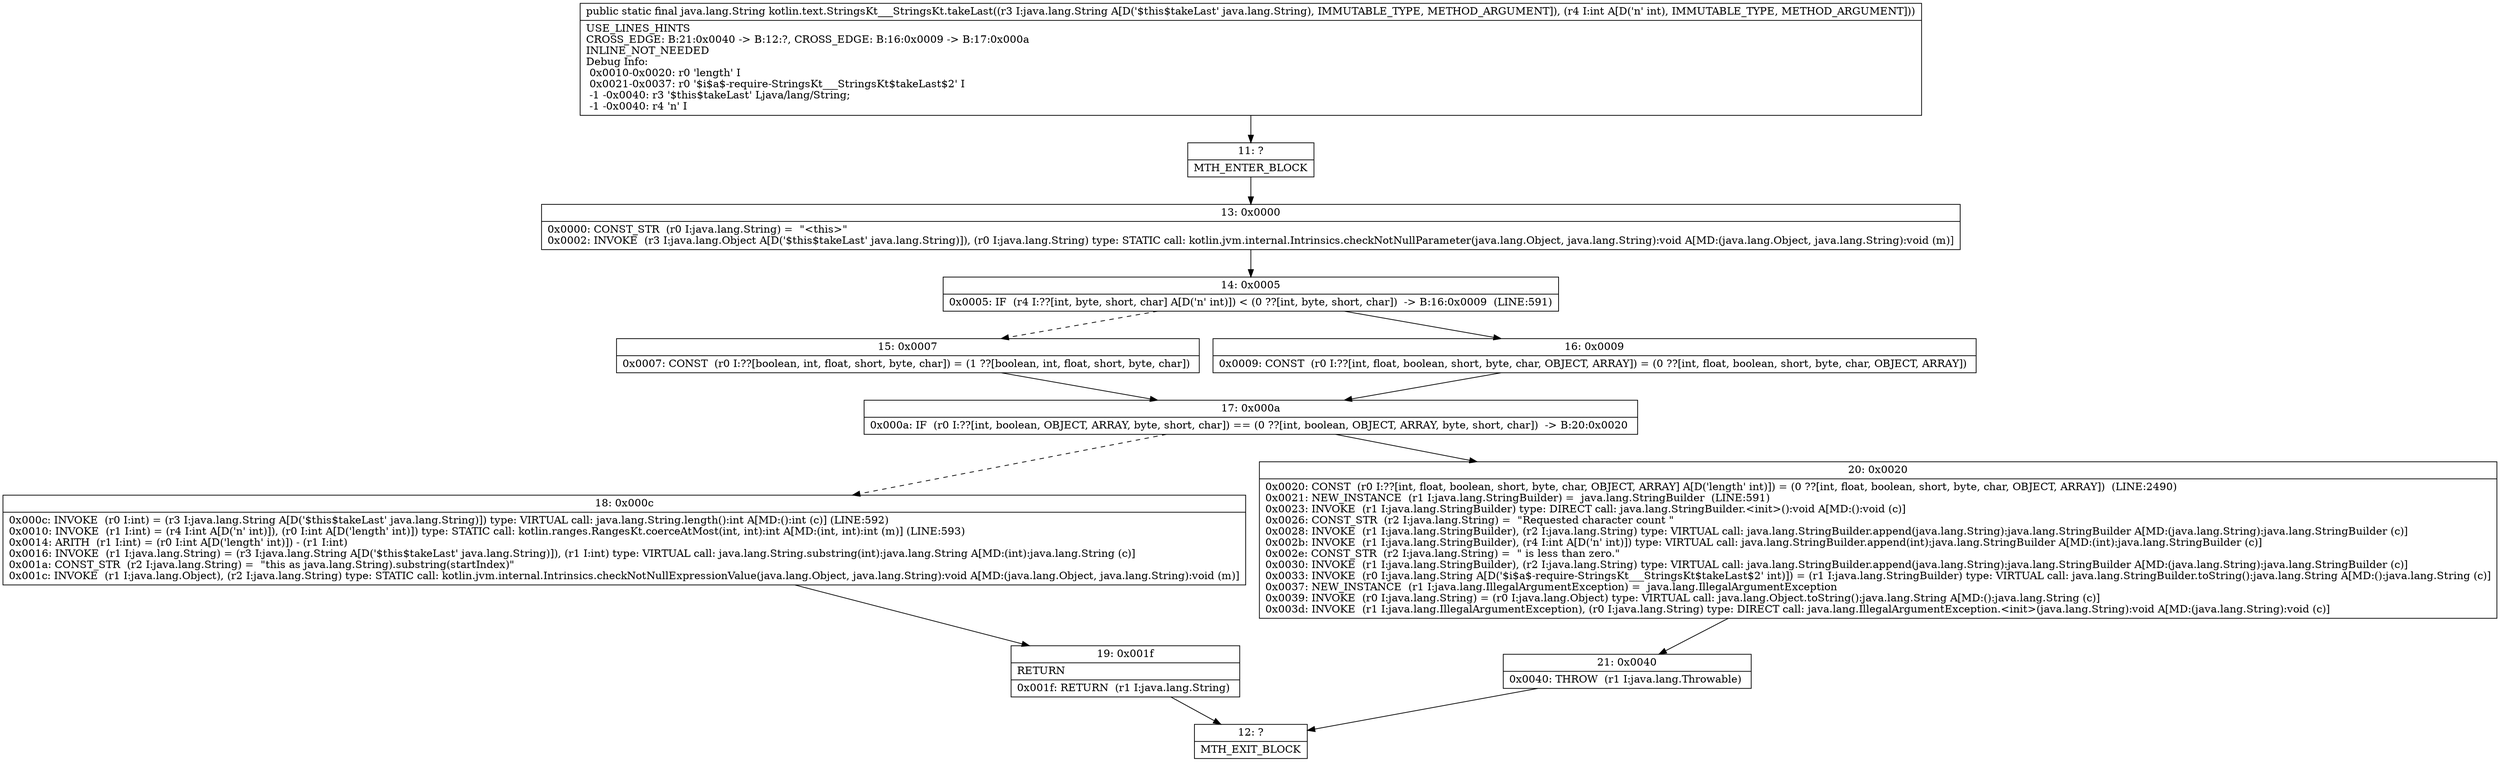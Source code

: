 digraph "CFG forkotlin.text.StringsKt___StringsKt.takeLast(Ljava\/lang\/String;I)Ljava\/lang\/String;" {
Node_11 [shape=record,label="{11\:\ ?|MTH_ENTER_BLOCK\l}"];
Node_13 [shape=record,label="{13\:\ 0x0000|0x0000: CONST_STR  (r0 I:java.lang.String) =  \"\<this\>\" \l0x0002: INVOKE  (r3 I:java.lang.Object A[D('$this$takeLast' java.lang.String)]), (r0 I:java.lang.String) type: STATIC call: kotlin.jvm.internal.Intrinsics.checkNotNullParameter(java.lang.Object, java.lang.String):void A[MD:(java.lang.Object, java.lang.String):void (m)]\l}"];
Node_14 [shape=record,label="{14\:\ 0x0005|0x0005: IF  (r4 I:??[int, byte, short, char] A[D('n' int)]) \< (0 ??[int, byte, short, char])  \-\> B:16:0x0009  (LINE:591)\l}"];
Node_15 [shape=record,label="{15\:\ 0x0007|0x0007: CONST  (r0 I:??[boolean, int, float, short, byte, char]) = (1 ??[boolean, int, float, short, byte, char]) \l}"];
Node_17 [shape=record,label="{17\:\ 0x000a|0x000a: IF  (r0 I:??[int, boolean, OBJECT, ARRAY, byte, short, char]) == (0 ??[int, boolean, OBJECT, ARRAY, byte, short, char])  \-\> B:20:0x0020 \l}"];
Node_18 [shape=record,label="{18\:\ 0x000c|0x000c: INVOKE  (r0 I:int) = (r3 I:java.lang.String A[D('$this$takeLast' java.lang.String)]) type: VIRTUAL call: java.lang.String.length():int A[MD:():int (c)] (LINE:592)\l0x0010: INVOKE  (r1 I:int) = (r4 I:int A[D('n' int)]), (r0 I:int A[D('length' int)]) type: STATIC call: kotlin.ranges.RangesKt.coerceAtMost(int, int):int A[MD:(int, int):int (m)] (LINE:593)\l0x0014: ARITH  (r1 I:int) = (r0 I:int A[D('length' int)]) \- (r1 I:int) \l0x0016: INVOKE  (r1 I:java.lang.String) = (r3 I:java.lang.String A[D('$this$takeLast' java.lang.String)]), (r1 I:int) type: VIRTUAL call: java.lang.String.substring(int):java.lang.String A[MD:(int):java.lang.String (c)]\l0x001a: CONST_STR  (r2 I:java.lang.String) =  \"this as java.lang.String).substring(startIndex)\" \l0x001c: INVOKE  (r1 I:java.lang.Object), (r2 I:java.lang.String) type: STATIC call: kotlin.jvm.internal.Intrinsics.checkNotNullExpressionValue(java.lang.Object, java.lang.String):void A[MD:(java.lang.Object, java.lang.String):void (m)]\l}"];
Node_19 [shape=record,label="{19\:\ 0x001f|RETURN\l|0x001f: RETURN  (r1 I:java.lang.String) \l}"];
Node_12 [shape=record,label="{12\:\ ?|MTH_EXIT_BLOCK\l}"];
Node_20 [shape=record,label="{20\:\ 0x0020|0x0020: CONST  (r0 I:??[int, float, boolean, short, byte, char, OBJECT, ARRAY] A[D('length' int)]) = (0 ??[int, float, boolean, short, byte, char, OBJECT, ARRAY])  (LINE:2490)\l0x0021: NEW_INSTANCE  (r1 I:java.lang.StringBuilder) =  java.lang.StringBuilder  (LINE:591)\l0x0023: INVOKE  (r1 I:java.lang.StringBuilder) type: DIRECT call: java.lang.StringBuilder.\<init\>():void A[MD:():void (c)]\l0x0026: CONST_STR  (r2 I:java.lang.String) =  \"Requested character count \" \l0x0028: INVOKE  (r1 I:java.lang.StringBuilder), (r2 I:java.lang.String) type: VIRTUAL call: java.lang.StringBuilder.append(java.lang.String):java.lang.StringBuilder A[MD:(java.lang.String):java.lang.StringBuilder (c)]\l0x002b: INVOKE  (r1 I:java.lang.StringBuilder), (r4 I:int A[D('n' int)]) type: VIRTUAL call: java.lang.StringBuilder.append(int):java.lang.StringBuilder A[MD:(int):java.lang.StringBuilder (c)]\l0x002e: CONST_STR  (r2 I:java.lang.String) =  \" is less than zero.\" \l0x0030: INVOKE  (r1 I:java.lang.StringBuilder), (r2 I:java.lang.String) type: VIRTUAL call: java.lang.StringBuilder.append(java.lang.String):java.lang.StringBuilder A[MD:(java.lang.String):java.lang.StringBuilder (c)]\l0x0033: INVOKE  (r0 I:java.lang.String A[D('$i$a$\-require\-StringsKt___StringsKt$takeLast$2' int)]) = (r1 I:java.lang.StringBuilder) type: VIRTUAL call: java.lang.StringBuilder.toString():java.lang.String A[MD:():java.lang.String (c)]\l0x0037: NEW_INSTANCE  (r1 I:java.lang.IllegalArgumentException) =  java.lang.IllegalArgumentException \l0x0039: INVOKE  (r0 I:java.lang.String) = (r0 I:java.lang.Object) type: VIRTUAL call: java.lang.Object.toString():java.lang.String A[MD:():java.lang.String (c)]\l0x003d: INVOKE  (r1 I:java.lang.IllegalArgumentException), (r0 I:java.lang.String) type: DIRECT call: java.lang.IllegalArgumentException.\<init\>(java.lang.String):void A[MD:(java.lang.String):void (c)]\l}"];
Node_21 [shape=record,label="{21\:\ 0x0040|0x0040: THROW  (r1 I:java.lang.Throwable) \l}"];
Node_16 [shape=record,label="{16\:\ 0x0009|0x0009: CONST  (r0 I:??[int, float, boolean, short, byte, char, OBJECT, ARRAY]) = (0 ??[int, float, boolean, short, byte, char, OBJECT, ARRAY]) \l}"];
MethodNode[shape=record,label="{public static final java.lang.String kotlin.text.StringsKt___StringsKt.takeLast((r3 I:java.lang.String A[D('$this$takeLast' java.lang.String), IMMUTABLE_TYPE, METHOD_ARGUMENT]), (r4 I:int A[D('n' int), IMMUTABLE_TYPE, METHOD_ARGUMENT]))  | USE_LINES_HINTS\lCROSS_EDGE: B:21:0x0040 \-\> B:12:?, CROSS_EDGE: B:16:0x0009 \-\> B:17:0x000a\lINLINE_NOT_NEEDED\lDebug Info:\l  0x0010\-0x0020: r0 'length' I\l  0x0021\-0x0037: r0 '$i$a$\-require\-StringsKt___StringsKt$takeLast$2' I\l  \-1 \-0x0040: r3 '$this$takeLast' Ljava\/lang\/String;\l  \-1 \-0x0040: r4 'n' I\l}"];
MethodNode -> Node_11;Node_11 -> Node_13;
Node_13 -> Node_14;
Node_14 -> Node_15[style=dashed];
Node_14 -> Node_16;
Node_15 -> Node_17;
Node_17 -> Node_18[style=dashed];
Node_17 -> Node_20;
Node_18 -> Node_19;
Node_19 -> Node_12;
Node_20 -> Node_21;
Node_21 -> Node_12;
Node_16 -> Node_17;
}

